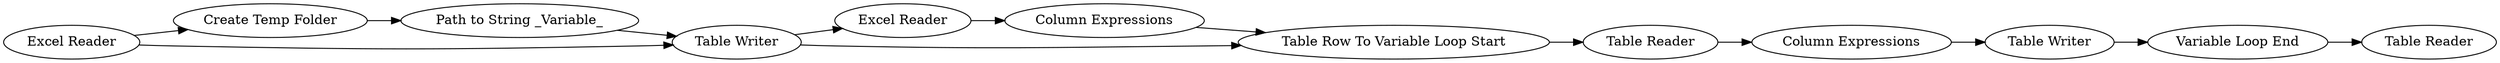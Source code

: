 digraph {
	"-5774221102190154004_392" [label="Variable Loop End"]
	"-5774221102190154004_396" [label="Table Reader"]
	"-5774221102190154004_386" [label="Excel Reader"]
	"-5774221102190154004_394" [label="Column Expressions"]
	"-5774221102190154004_384" [label="Column Expressions"]
	"-5774221102190154004_1" [label="Excel Reader"]
	"-5774221102190154004_389" [label="Create Temp Folder"]
	"-5774221102190154004_391" [label="Table Row To Variable Loop Start"]
	"-5774221102190154004_387" [label="Table Reader"]
	"-5774221102190154004_395" [label="Table Writer"]
	"-5774221102190154004_390" [label="Path to String _Variable_"]
	"-5774221102190154004_388" [label="Table Writer"]
	"-5774221102190154004_1" -> "-5774221102190154004_388"
	"-5774221102190154004_1" -> "-5774221102190154004_389"
	"-5774221102190154004_395" -> "-5774221102190154004_392"
	"-5774221102190154004_390" -> "-5774221102190154004_388"
	"-5774221102190154004_386" -> "-5774221102190154004_394"
	"-5774221102190154004_387" -> "-5774221102190154004_384"
	"-5774221102190154004_394" -> "-5774221102190154004_391"
	"-5774221102190154004_384" -> "-5774221102190154004_395"
	"-5774221102190154004_392" -> "-5774221102190154004_396"
	"-5774221102190154004_391" -> "-5774221102190154004_387"
	"-5774221102190154004_388" -> "-5774221102190154004_386"
	"-5774221102190154004_388" -> "-5774221102190154004_391"
	"-5774221102190154004_389" -> "-5774221102190154004_390"
	rankdir=LR
}
